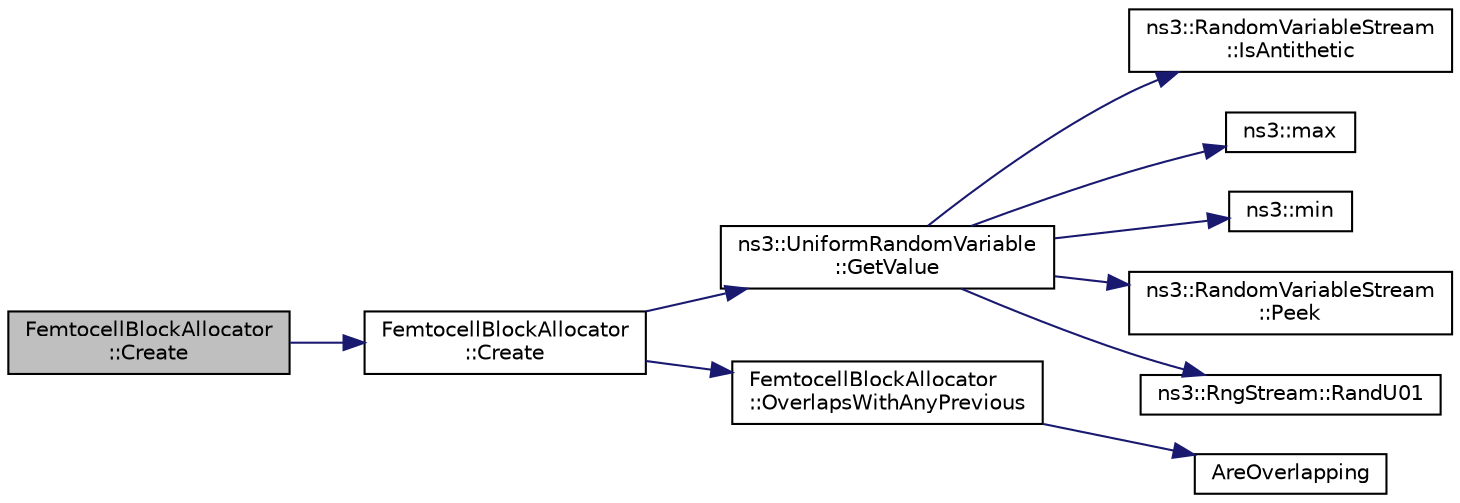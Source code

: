 digraph "FemtocellBlockAllocator::Create"
{
 // LATEX_PDF_SIZE
  edge [fontname="Helvetica",fontsize="10",labelfontname="Helvetica",labelfontsize="10"];
  node [fontname="Helvetica",fontsize="10",shape=record];
  rankdir="LR";
  Node1 [label="FemtocellBlockAllocator\l::Create",height=0.2,width=0.4,color="black", fillcolor="grey75", style="filled", fontcolor="black",tooltip="Function that creates building blocks."];
  Node1 -> Node2 [color="midnightblue",fontsize="10",style="solid",fontname="Helvetica"];
  Node2 [label="FemtocellBlockAllocator\l::Create",height=0.2,width=0.4,color="black", fillcolor="white", style="filled",URL="$class_femtocell_block_allocator.html#ac3f3dd07dae696b6991e9d483e4fffe5",tooltip="Create function."];
  Node2 -> Node3 [color="midnightblue",fontsize="10",style="solid",fontname="Helvetica"];
  Node3 [label="ns3::UniformRandomVariable\l::GetValue",height=0.2,width=0.4,color="black", fillcolor="white", style="filled",URL="$classns3_1_1_uniform_random_variable.html#a03822d8c86ac51e9aa83bbc73041386b",tooltip="Get the next random value, as a double in the specified range ."];
  Node3 -> Node4 [color="midnightblue",fontsize="10",style="solid",fontname="Helvetica"];
  Node4 [label="ns3::RandomVariableStream\l::IsAntithetic",height=0.2,width=0.4,color="black", fillcolor="white", style="filled",URL="$classns3_1_1_random_variable_stream.html#ae8f50692f36f1403a22d0cbb9c488db2",tooltip="Check if antithetic values will be generated."];
  Node3 -> Node5 [color="midnightblue",fontsize="10",style="solid",fontname="Helvetica"];
  Node5 [label="ns3::max",height=0.2,width=0.4,color="black", fillcolor="white", style="filled",URL="$namespacens3.html#a548291fa9e4e7d6a57814dfcbbebce9b",tooltip=" "];
  Node3 -> Node6 [color="midnightblue",fontsize="10",style="solid",fontname="Helvetica"];
  Node6 [label="ns3::min",height=0.2,width=0.4,color="black", fillcolor="white", style="filled",URL="$namespacens3.html#a66840605409c3caeff0d2a728b68dc6d",tooltip=" "];
  Node3 -> Node7 [color="midnightblue",fontsize="10",style="solid",fontname="Helvetica"];
  Node7 [label="ns3::RandomVariableStream\l::Peek",height=0.2,width=0.4,color="black", fillcolor="white", style="filled",URL="$classns3_1_1_random_variable_stream.html#a72b37a5c0a574a51df77d378d9101936",tooltip="Get the pointer to the underlying RngStream."];
  Node3 -> Node8 [color="midnightblue",fontsize="10",style="solid",fontname="Helvetica"];
  Node8 [label="ns3::RngStream::RandU01",height=0.2,width=0.4,color="black", fillcolor="white", style="filled",URL="$classns3_1_1_rng_stream.html#a46be36426b8bc712e9de468b63558c22",tooltip="Generate the next random number for this stream."];
  Node2 -> Node9 [color="midnightblue",fontsize="10",style="solid",fontname="Helvetica"];
  Node9 [label="FemtocellBlockAllocator\l::OverlapsWithAnyPrevious",height=0.2,width=0.4,color="black", fillcolor="white", style="filled",URL="$class_femtocell_block_allocator.html#aba960b1830fd9ce69d79bba7c1aaea07",tooltip="Function that checks if the box area is overlapping with some of previously created building blocks."];
  Node9 -> Node10 [color="midnightblue",fontsize="10",style="solid",fontname="Helvetica"];
  Node10 [label="AreOverlapping",height=0.2,width=0.4,color="black", fillcolor="white", style="filled",URL="$lena-dual-stripe_8cc.html#a1afb216dd9cb3e096360a211c59259dd",tooltip=" "];
}
